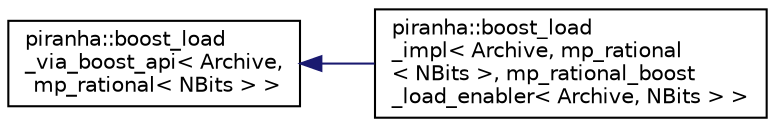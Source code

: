 digraph "Graphical Class Hierarchy"
{
  edge [fontname="Helvetica",fontsize="10",labelfontname="Helvetica",labelfontsize="10"];
  node [fontname="Helvetica",fontsize="10",shape=record];
  rankdir="LR";
  Node0 [label="piranha::boost_load\l_via_boost_api\< Archive,\l mp_rational\< NBits \> \>",height=0.2,width=0.4,color="black", fillcolor="white", style="filled",URL="$structpiranha_1_1boost__load__via__boost__api.html"];
  Node0 -> Node1 [dir="back",color="midnightblue",fontsize="10",style="solid",fontname="Helvetica"];
  Node1 [label="piranha::boost_load\l_impl\< Archive, mp_rational\l\< NBits \>, mp_rational_boost\l_load_enabler\< Archive, NBits \> \>",height=0.2,width=0.4,color="black", fillcolor="white", style="filled",URL="$structpiranha_1_1boost__load__impl_3_01_archive_00_01mp__rational_3_01_n_bits_01_4_00_01mp__ratie766d3fa2856eaf009f513536e3f82bb.html",tooltip="Specialisation of piranha::boost_load() for piranha::mp_rational. "];
}
